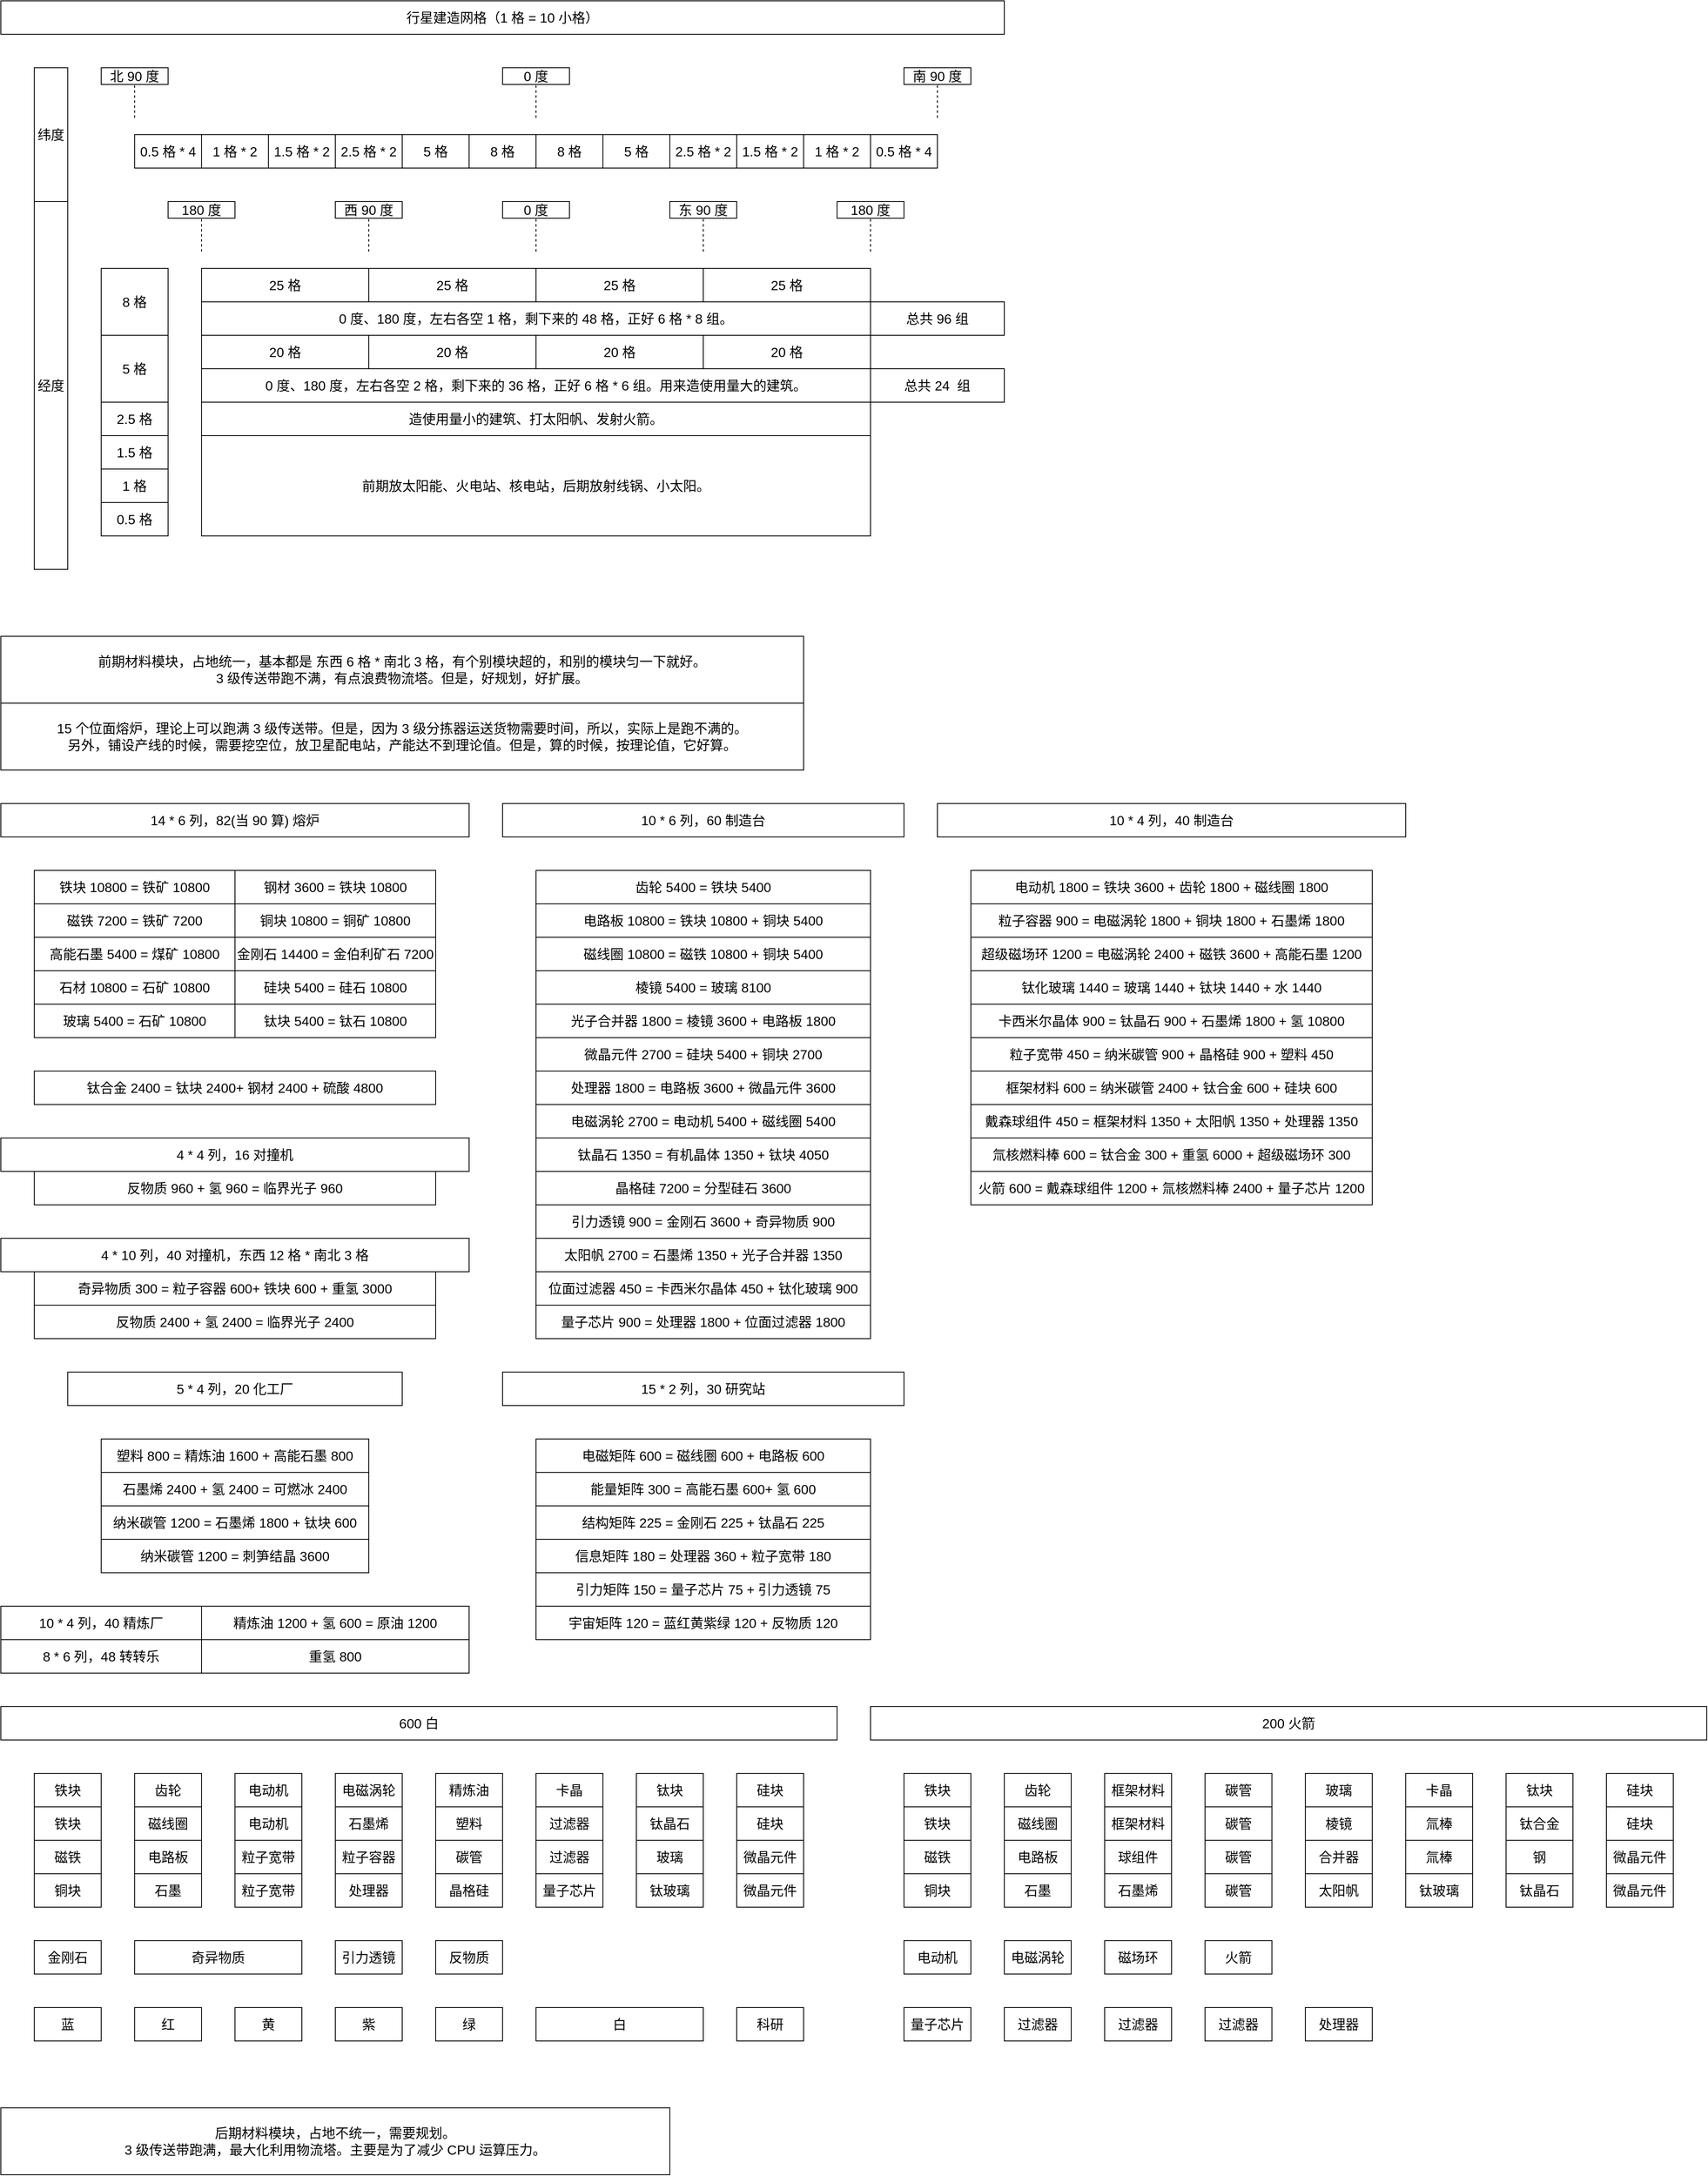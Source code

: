<mxfile version="17.4.2" type="device"><diagram id="-ujcT9nURpK37UOC2Lmc" name="第 1 页"><mxGraphModel dx="1088" dy="806" grid="1" gridSize="10" guides="0" tooltips="1" connect="1" arrows="0" fold="1" page="1" pageScale="1" pageWidth="827" pageHeight="1169" math="0" shadow="0"><root><mxCell id="0"/><mxCell id="1" parent="0"/><mxCell id="z__13kfk0VeGQiys_o4P-28" value="" style="endArrow=none;html=1;rounded=0;fontSize=16;dashed=1;" parent="1" edge="1"><mxGeometry width="50" height="50" relative="1" as="geometry"><mxPoint x="280" y="340" as="sourcePoint"/><mxPoint x="280" y="300" as="targetPoint"/></mxGeometry></mxCell><mxCell id="z__13kfk0VeGQiys_o4P-1" value="行星建造网格（1 格 = 10 小格）" style="rounded=0;whiteSpace=wrap;html=1;fillColor=none;fontSize=16;" parent="1" vertex="1"><mxGeometry x="40" y="40" width="1200" height="40" as="geometry"/></mxCell><mxCell id="z__13kfk0VeGQiys_o4P-2" value="25 格" style="rounded=0;whiteSpace=wrap;html=1;fillColor=none;fontSize=16;" parent="1" vertex="1"><mxGeometry x="280" y="360" width="200" height="40" as="geometry"/></mxCell><mxCell id="z__13kfk0VeGQiys_o4P-3" value="25 格" style="rounded=0;whiteSpace=wrap;html=1;fillColor=none;fontSize=16;" parent="1" vertex="1"><mxGeometry x="480" y="360" width="200" height="40" as="geometry"/></mxCell><mxCell id="z__13kfk0VeGQiys_o4P-4" value="25 格" style="rounded=0;whiteSpace=wrap;html=1;fillColor=none;fontSize=16;" parent="1" vertex="1"><mxGeometry x="680" y="360" width="200" height="40" as="geometry"/></mxCell><mxCell id="z__13kfk0VeGQiys_o4P-5" value="25 格" style="rounded=0;whiteSpace=wrap;html=1;fillColor=none;fontSize=16;" parent="1" vertex="1"><mxGeometry x="880" y="360" width="200" height="40" as="geometry"/></mxCell><mxCell id="z__13kfk0VeGQiys_o4P-7" value="8 格" style="rounded=0;whiteSpace=wrap;html=1;fillColor=none;fontSize=16;" parent="1" vertex="1"><mxGeometry x="600" y="200" width="80" height="40" as="geometry"/></mxCell><mxCell id="z__13kfk0VeGQiys_o4P-8" value="5 格" style="rounded=0;whiteSpace=wrap;html=1;fillColor=none;fontSize=16;" parent="1" vertex="1"><mxGeometry x="520" y="200" width="80" height="40" as="geometry"/></mxCell><mxCell id="z__13kfk0VeGQiys_o4P-13" value="0.5 格 * 4" style="rounded=0;whiteSpace=wrap;html=1;fillColor=none;fontSize=16;" parent="1" vertex="1"><mxGeometry x="200" y="200" width="80" height="40" as="geometry"/></mxCell><mxCell id="z__13kfk0VeGQiys_o4P-17" value="2.5 格 * 2" style="rounded=0;whiteSpace=wrap;html=1;fillColor=none;fontSize=16;" parent="1" vertex="1"><mxGeometry x="440" y="200" width="80" height="40" as="geometry"/></mxCell><mxCell id="z__13kfk0VeGQiys_o4P-31" value="1 格 * 2" style="rounded=0;whiteSpace=wrap;html=1;fillColor=none;fontSize=16;" parent="1" vertex="1"><mxGeometry x="280" y="200" width="80" height="40" as="geometry"/></mxCell><mxCell id="z__13kfk0VeGQiys_o4P-32" value="1.5 格 * 2" style="rounded=0;whiteSpace=wrap;html=1;fillColor=none;fontSize=16;" parent="1" vertex="1"><mxGeometry x="360" y="200" width="80" height="40" as="geometry"/></mxCell><mxCell id="z__13kfk0VeGQiys_o4P-34" value="" style="endArrow=none;html=1;rounded=0;fontSize=16;dashed=1;" parent="1" edge="1"><mxGeometry width="50" height="50" relative="1" as="geometry"><mxPoint x="200" y="180" as="sourcePoint"/><mxPoint x="200" y="140" as="targetPoint"/></mxGeometry></mxCell><mxCell id="z__13kfk0VeGQiys_o4P-38" value="8 格" style="rounded=0;whiteSpace=wrap;html=1;fillColor=none;fontSize=16;" parent="1" vertex="1"><mxGeometry x="680" y="200" width="80" height="40" as="geometry"/></mxCell><mxCell id="z__13kfk0VeGQiys_o4P-39" value="5 格" style="rounded=0;whiteSpace=wrap;html=1;fillColor=none;fontSize=16;" parent="1" vertex="1"><mxGeometry x="760" y="200" width="80" height="40" as="geometry"/></mxCell><mxCell id="z__13kfk0VeGQiys_o4P-40" value="2.5 格 * 2" style="rounded=0;whiteSpace=wrap;html=1;fillColor=none;fontSize=16;" parent="1" vertex="1"><mxGeometry x="840" y="200" width="80" height="40" as="geometry"/></mxCell><mxCell id="z__13kfk0VeGQiys_o4P-41" value="1.5 格 * 2" style="rounded=0;whiteSpace=wrap;html=1;fillColor=none;fontSize=16;" parent="1" vertex="1"><mxGeometry x="920" y="200" width="80" height="40" as="geometry"/></mxCell><mxCell id="z__13kfk0VeGQiys_o4P-42" value="1 格 * 2" style="rounded=0;whiteSpace=wrap;html=1;fillColor=none;fontSize=16;" parent="1" vertex="1"><mxGeometry x="1000" y="200" width="80" height="40" as="geometry"/></mxCell><mxCell id="z__13kfk0VeGQiys_o4P-43" value="0.5 格 * 4" style="rounded=0;whiteSpace=wrap;html=1;fillColor=none;fontSize=16;" parent="1" vertex="1"><mxGeometry x="1080" y="200" width="80" height="40" as="geometry"/></mxCell><mxCell id="z__13kfk0VeGQiys_o4P-47" value="14 * 6 列，82(当 90 算) 熔炉" style="rounded=0;whiteSpace=wrap;html=1;fillColor=none;fontSize=16;" parent="1" vertex="1"><mxGeometry x="40" y="1000" width="560" height="40" as="geometry"/></mxCell><mxCell id="z__13kfk0VeGQiys_o4P-48" value="前期材料模块，占地统一，基本都是 东西 6 格 * 南北 3 格，有个别模块超的，和别的模块匀一下就好。&lt;br style=&quot;font-size: 16px&quot;&gt;3 级传送带跑不满，有点浪费物流塔。但是，好规划，好扩展。" style="rounded=0;whiteSpace=wrap;html=1;fillColor=none;fontSize=16;" parent="1" vertex="1"><mxGeometry x="40" y="800" width="960" height="80" as="geometry"/></mxCell><mxCell id="z__13kfk0VeGQiys_o4P-49" value="10 * 6 列，60 制造台" style="rounded=0;whiteSpace=wrap;html=1;fillColor=none;fontSize=16;" parent="1" vertex="1"><mxGeometry x="640" y="1000" width="480" height="40" as="geometry"/></mxCell><mxCell id="z__13kfk0VeGQiys_o4P-50" value="5 * 4 列，20 化工厂" style="rounded=0;whiteSpace=wrap;html=1;fillColor=none;fontSize=16;" parent="1" vertex="1"><mxGeometry x="120" y="1680" width="400" height="40" as="geometry"/></mxCell><mxCell id="z__13kfk0VeGQiys_o4P-51" value="10 * 4 列，40 精炼厂" style="rounded=0;whiteSpace=wrap;html=1;fillColor=none;fontSize=16;" parent="1" vertex="1"><mxGeometry x="40" y="1960" width="240" height="40" as="geometry"/></mxCell><mxCell id="z__13kfk0VeGQiys_o4P-53" value="15 * 2 列，30 研究站" style="rounded=0;whiteSpace=wrap;html=1;fillColor=none;fontSize=16;" parent="1" vertex="1"><mxGeometry x="640" y="1680" width="480" height="40" as="geometry"/></mxCell><mxCell id="VPh_LYDGVZQQsK6Rnae2-1" value="后期材料模块，占地不统一，需要规划。&lt;br style=&quot;font-size: 16px&quot;&gt;3 级传送带跑满，最大化利用物流塔。主要是为了减少 CPU 运算压力。" style="rounded=0;whiteSpace=wrap;html=1;fillColor=none;fontSize=16;" parent="1" vertex="1"><mxGeometry x="40" y="2560" width="800" height="80" as="geometry"/></mxCell><mxCell id="1CmNL6-b8ZJyeO1jxgXI-1" value="8 * 6 列，48 转转乐" style="rounded=0;whiteSpace=wrap;html=1;fillColor=none;fontSize=16;" parent="1" vertex="1"><mxGeometry x="40" y="2000" width="240" height="40" as="geometry"/></mxCell><mxCell id="1CmNL6-b8ZJyeO1jxgXI-2" value="4 * 10 列，40 对撞机，东西 12 格 * 南北 3 格" style="rounded=0;whiteSpace=wrap;html=1;fillColor=none;fontSize=16;" parent="1" vertex="1"><mxGeometry x="40" y="1520" width="560" height="40" as="geometry"/></mxCell><mxCell id="nOQxwULF93wCOw0DCZZF-4" value="8 格" style="rounded=0;whiteSpace=wrap;html=1;fillColor=none;fontSize=16;" parent="1" vertex="1"><mxGeometry x="160" y="360" width="80" height="80" as="geometry"/></mxCell><mxCell id="nOQxwULF93wCOw0DCZZF-5" value="5 格" style="rounded=0;whiteSpace=wrap;html=1;fillColor=none;fontSize=16;" parent="1" vertex="1"><mxGeometry x="160" y="440" width="80" height="80" as="geometry"/></mxCell><mxCell id="nOQxwULF93wCOw0DCZZF-6" value="20 格" style="rounded=0;whiteSpace=wrap;html=1;fillColor=none;fontSize=16;" parent="1" vertex="1"><mxGeometry x="280" y="440" width="200" height="40" as="geometry"/></mxCell><mxCell id="nOQxwULF93wCOw0DCZZF-7" value="20 格" style="rounded=0;whiteSpace=wrap;html=1;fillColor=none;fontSize=16;" parent="1" vertex="1"><mxGeometry x="480" y="440" width="200" height="40" as="geometry"/></mxCell><mxCell id="nOQxwULF93wCOw0DCZZF-8" value="20 格" style="rounded=0;whiteSpace=wrap;html=1;fillColor=none;fontSize=16;" parent="1" vertex="1"><mxGeometry x="680" y="440" width="200" height="40" as="geometry"/></mxCell><mxCell id="nOQxwULF93wCOw0DCZZF-9" value="20 格" style="rounded=0;whiteSpace=wrap;html=1;fillColor=none;fontSize=16;" parent="1" vertex="1"><mxGeometry x="880" y="440" width="200" height="40" as="geometry"/></mxCell><mxCell id="kY25copAEtdKRNwL8DYk-1" value="0 度、180 度，左右各空 1 格，剩下来的 48 格，正好 6 格 * 8 组。" style="rounded=0;whiteSpace=wrap;html=1;fontSize=16;fillColor=none;" parent="1" vertex="1"><mxGeometry x="280" y="400" width="800" height="40" as="geometry"/></mxCell><mxCell id="kY25copAEtdKRNwL8DYk-3" value="" style="endArrow=none;html=1;rounded=0;fontSize=16;dashed=1;" parent="1" edge="1"><mxGeometry width="50" height="50" relative="1" as="geometry"><mxPoint x="680" y="180" as="sourcePoint"/><mxPoint x="680" y="140" as="targetPoint"/></mxGeometry></mxCell><mxCell id="kY25copAEtdKRNwL8DYk-4" value="" style="endArrow=none;html=1;rounded=0;fontSize=16;dashed=1;" parent="1" edge="1"><mxGeometry width="50" height="50" relative="1" as="geometry"><mxPoint x="1160" y="180" as="sourcePoint"/><mxPoint x="1160" y="140" as="targetPoint"/></mxGeometry></mxCell><mxCell id="kY25copAEtdKRNwL8DYk-5" value="" style="endArrow=none;html=1;rounded=0;fontSize=16;dashed=1;" parent="1" edge="1"><mxGeometry width="50" height="50" relative="1" as="geometry"><mxPoint x="480" y="340" as="sourcePoint"/><mxPoint x="480" y="300" as="targetPoint"/></mxGeometry></mxCell><mxCell id="kY25copAEtdKRNwL8DYk-6" value="" style="endArrow=none;html=1;rounded=0;fontSize=16;dashed=1;" parent="1" edge="1"><mxGeometry width="50" height="50" relative="1" as="geometry"><mxPoint x="680" y="340" as="sourcePoint"/><mxPoint x="680" y="300" as="targetPoint"/></mxGeometry></mxCell><mxCell id="kY25copAEtdKRNwL8DYk-7" value="" style="endArrow=none;html=1;rounded=0;fontSize=16;dashed=1;" parent="1" edge="1"><mxGeometry width="50" height="50" relative="1" as="geometry"><mxPoint x="880" y="340" as="sourcePoint"/><mxPoint x="880" y="300" as="targetPoint"/></mxGeometry></mxCell><mxCell id="kY25copAEtdKRNwL8DYk-8" value="" style="endArrow=none;html=1;rounded=0;fontSize=16;dashed=1;" parent="1" edge="1"><mxGeometry width="50" height="50" relative="1" as="geometry"><mxPoint x="1080" y="340" as="sourcePoint"/><mxPoint x="1080" y="300" as="targetPoint"/></mxGeometry></mxCell><mxCell id="kY25copAEtdKRNwL8DYk-9" value="前期放太阳能、火电站、核电站，后期放射线锅、小太阳。" style="rounded=0;whiteSpace=wrap;html=1;fontSize=16;fillColor=none;" parent="1" vertex="1"><mxGeometry x="280" y="560" width="800" height="120" as="geometry"/></mxCell><mxCell id="kY25copAEtdKRNwL8DYk-10" value="造使用量小的建筑、打太阳帆、发射火箭。" style="rounded=0;whiteSpace=wrap;html=1;fontSize=16;fillColor=none;" parent="1" vertex="1"><mxGeometry x="280" y="520" width="800" height="40" as="geometry"/></mxCell><mxCell id="kY25copAEtdKRNwL8DYk-11" value="2.5 格" style="rounded=0;whiteSpace=wrap;html=1;fontSize=16;fillColor=none;" parent="1" vertex="1"><mxGeometry x="160" y="520" width="80" height="40" as="geometry"/></mxCell><mxCell id="kY25copAEtdKRNwL8DYk-12" value="1.5 格" style="rounded=0;whiteSpace=wrap;html=1;fontSize=16;fillColor=none;" parent="1" vertex="1"><mxGeometry x="160" y="560" width="80" height="40" as="geometry"/></mxCell><mxCell id="kY25copAEtdKRNwL8DYk-13" value="1 格" style="rounded=0;whiteSpace=wrap;html=1;fontSize=16;fillColor=none;" parent="1" vertex="1"><mxGeometry x="160" y="600" width="80" height="40" as="geometry"/></mxCell><mxCell id="kY25copAEtdKRNwL8DYk-14" value="0.5 格" style="rounded=0;whiteSpace=wrap;html=1;fontSize=16;fillColor=none;" parent="1" vertex="1"><mxGeometry x="160" y="640" width="80" height="40" as="geometry"/></mxCell><mxCell id="kY25copAEtdKRNwL8DYk-15" value="0 度、180 度，左右各空 2 格，剩下来的 36 格，正好 6 格 * 6 组。用来造使用量大的建筑。" style="rounded=0;whiteSpace=wrap;html=1;fontSize=16;fillColor=none;" parent="1" vertex="1"><mxGeometry x="280" y="480" width="800" height="40" as="geometry"/></mxCell><mxCell id="7M61bWy_boyTXJA9MTkM-1" value="10 * 4 列，40 制造台" style="rounded=0;whiteSpace=wrap;html=1;fillColor=none;fontSize=16;" parent="1" vertex="1"><mxGeometry x="1160" y="1000" width="560" height="40" as="geometry"/></mxCell><mxCell id="Bj8BNIOcEIROZNONRlbR-3" value="铁块 10800 = 铁矿 10800" style="rounded=0;whiteSpace=wrap;html=1;fontSize=16;fillColor=none;" parent="1" vertex="1"><mxGeometry x="80" y="1080" width="240" height="40" as="geometry"/></mxCell><mxCell id="Bj8BNIOcEIROZNONRlbR-5" value="铜块 10800 =&amp;nbsp;铜矿 10800" style="rounded=0;whiteSpace=wrap;html=1;fontSize=16;fillColor=none;" parent="1" vertex="1"><mxGeometry x="320" y="1120" width="240" height="40" as="geometry"/></mxCell><mxCell id="Bj8BNIOcEIROZNONRlbR-6" value="卡西米尔晶体 900 = 钛晶石 900 + 石墨烯 1800 + 氢 10800" style="rounded=0;whiteSpace=wrap;html=1;fontSize=16;fillColor=none;" parent="1" vertex="1"><mxGeometry x="1200" y="1240" width="480" height="40" as="geometry"/></mxCell><mxCell id="Bj8BNIOcEIROZNONRlbR-7" value="磁铁 7200 =&amp;nbsp;铁矿 7200" style="rounded=0;whiteSpace=wrap;html=1;fontSize=16;fillColor=none;" parent="1" vertex="1"><mxGeometry x="80" y="1120" width="240" height="40" as="geometry"/></mxCell><mxCell id="Bj8BNIOcEIROZNONRlbR-8" value="石材 10800 =&amp;nbsp;石矿 10800" style="rounded=0;whiteSpace=wrap;html=1;fontSize=16;fillColor=none;" parent="1" vertex="1"><mxGeometry x="80" y="1200" width="240" height="40" as="geometry"/></mxCell><mxCell id="Bj8BNIOcEIROZNONRlbR-9" value="高能石墨 5400 =&amp;nbsp;煤矿 10800" style="rounded=0;whiteSpace=wrap;html=1;fontSize=16;fillColor=none;" parent="1" vertex="1"><mxGeometry x="80" y="1160" width="240" height="40" as="geometry"/></mxCell><mxCell id="Bj8BNIOcEIROZNONRlbR-10" value="硅块 5400&amp;nbsp;=&amp;nbsp;硅石 10800" style="rounded=0;whiteSpace=wrap;html=1;fontSize=16;fillColor=none;" parent="1" vertex="1"><mxGeometry x="320" y="1200" width="240" height="40" as="geometry"/></mxCell><mxCell id="Bj8BNIOcEIROZNONRlbR-11" value="钛块 5400 = 钛石 10800" style="rounded=0;whiteSpace=wrap;html=1;fontSize=16;fillColor=none;" parent="1" vertex="1"><mxGeometry x="320" y="1240" width="240" height="40" as="geometry"/></mxCell><mxCell id="Bj8BNIOcEIROZNONRlbR-13" value="棱镜 5400 = 玻璃 8100" style="rounded=0;whiteSpace=wrap;html=1;fontSize=16;fillColor=none;" parent="1" vertex="1"><mxGeometry x="680" y="1200" width="400" height="40" as="geometry"/></mxCell><mxCell id="Bj8BNIOcEIROZNONRlbR-17" value="15 个位面熔炉，理论上可以跑满 3 级传送带。但是，因为 3 级分拣器运送货物需要时间，所以，实际上是跑不满的。&lt;br style=&quot;font-size: 16px;&quot;&gt;另外，铺设产线的时候，需要挖空位，放卫星配电站，产能达不到理论值。但是，算的时候，按理论值，它好算。" style="rounded=0;whiteSpace=wrap;html=1;fillColor=none;fontSize=16;" parent="1" vertex="1"><mxGeometry x="40" y="880" width="960" height="80" as="geometry"/></mxCell><mxCell id="Bj8BNIOcEIROZNONRlbR-20" value="玻璃 5400 =&amp;nbsp;石矿 10800" style="rounded=0;whiteSpace=wrap;html=1;fontSize=16;fillColor=none;" parent="1" vertex="1"><mxGeometry x="80" y="1240" width="240" height="40" as="geometry"/></mxCell><mxCell id="Bj8BNIOcEIROZNONRlbR-22" value="金刚石 14400 =&amp;nbsp;金伯利矿石 7200" style="rounded=0;whiteSpace=wrap;html=1;fontSize=16;fillColor=none;" parent="1" vertex="1"><mxGeometry x="320" y="1160" width="240" height="40" as="geometry"/></mxCell><mxCell id="Bj8BNIOcEIROZNONRlbR-23" value="微晶元件 2700 = 硅块 5400 + 铜块 2700" style="rounded=0;whiteSpace=wrap;html=1;fontSize=16;fillColor=none;" parent="1" vertex="1"><mxGeometry x="680" y="1280" width="400" height="40" as="geometry"/></mxCell><mxCell id="Bj8BNIOcEIROZNONRlbR-24" value="电路板 10800 = 铁块 10800 + 铜块 5400" style="rounded=0;whiteSpace=wrap;html=1;fontSize=16;fillColor=none;" parent="1" vertex="1"><mxGeometry x="680" y="1120" width="400" height="40" as="geometry"/></mxCell><mxCell id="Bj8BNIOcEIROZNONRlbR-25" value="磁线圈 10800 = 磁铁 10800 + 铜块 5400" style="rounded=0;whiteSpace=wrap;html=1;fontSize=16;fillColor=none;" parent="1" vertex="1"><mxGeometry x="680" y="1160" width="400" height="40" as="geometry"/></mxCell><mxCell id="Bj8BNIOcEIROZNONRlbR-26" value="处理器 1800 = 电路板 3600 + 微晶元件 3600" style="rounded=0;whiteSpace=wrap;html=1;fontSize=16;fillColor=none;" parent="1" vertex="1"><mxGeometry x="680" y="1320" width="400" height="40" as="geometry"/></mxCell><mxCell id="Bj8BNIOcEIROZNONRlbR-28" value="齿轮 5400 = 铁块 5400" style="rounded=0;whiteSpace=wrap;html=1;fontSize=16;fillColor=none;" parent="1" vertex="1"><mxGeometry x="680" y="1080" width="400" height="40" as="geometry"/></mxCell><mxCell id="Bj8BNIOcEIROZNONRlbR-29" value="电动机 1800 = 铁块 3600 + 齿轮 1800 + 磁线圈 1800" style="rounded=0;whiteSpace=wrap;html=1;fontSize=16;fillColor=none;" parent="1" vertex="1"><mxGeometry x="1200" y="1080" width="480" height="40" as="geometry"/></mxCell><mxCell id="Bj8BNIOcEIROZNONRlbR-30" value="电磁涡轮 2700 = 电动机 5400 + 磁线圈 5400" style="rounded=0;whiteSpace=wrap;html=1;fontSize=16;fillColor=none;" parent="1" vertex="1"><mxGeometry x="680" y="1360" width="400" height="40" as="geometry"/></mxCell><mxCell id="Bj8BNIOcEIROZNONRlbR-31" value="超级磁场环 1200 = 电磁涡轮 2400 + 磁铁 3600 + 高能石墨 1200" style="rounded=0;whiteSpace=wrap;html=1;fontSize=16;fillColor=none;" parent="1" vertex="1"><mxGeometry x="1200" y="1160" width="480" height="40" as="geometry"/></mxCell><mxCell id="Bj8BNIOcEIROZNONRlbR-34" value="钛晶石 1350 = 有机晶体 1350 + 钛块 4050" style="rounded=0;whiteSpace=wrap;html=1;fontSize=16;fillColor=none;" parent="1" vertex="1"><mxGeometry x="680" y="1400" width="400" height="40" as="geometry"/></mxCell><mxCell id="Bj8BNIOcEIROZNONRlbR-36" value="晶格硅 7200 = 分型硅石 3600" style="rounded=0;whiteSpace=wrap;html=1;fontSize=16;fillColor=none;" parent="1" vertex="1"><mxGeometry x="680" y="1440" width="400" height="40" as="geometry"/></mxCell><mxCell id="Bj8BNIOcEIROZNONRlbR-38" value="光子合并器 1800 = 棱镜 3600 + 电路板 1800" style="rounded=0;whiteSpace=wrap;html=1;fontSize=16;fillColor=none;" parent="1" vertex="1"><mxGeometry x="680" y="1240" width="400" height="40" as="geometry"/></mxCell><mxCell id="Bj8BNIOcEIROZNONRlbR-39" value="钛化玻璃 1440 = 玻璃 1440 + 钛块 1440 + 水 1440" style="rounded=0;whiteSpace=wrap;html=1;fontSize=16;fillColor=none;" parent="1" vertex="1"><mxGeometry x="1200" y="1200" width="480" height="40" as="geometry"/></mxCell><mxCell id="Bj8BNIOcEIROZNONRlbR-40" value="位面过滤器 450 = 卡西米尔晶体 450 + 钛化玻璃 900" style="rounded=0;whiteSpace=wrap;html=1;fontSize=16;fillColor=none;" parent="1" vertex="1"><mxGeometry x="680" y="1560" width="400" height="40" as="geometry"/></mxCell><mxCell id="Bj8BNIOcEIROZNONRlbR-41" value="量子芯片 900 = 处理器 1800 + 位面过滤器 1800" style="rounded=0;whiteSpace=wrap;html=1;fontSize=16;fillColor=none;" parent="1" vertex="1"><mxGeometry x="680" y="1600" width="400" height="40" as="geometry"/></mxCell><mxCell id="Bj8BNIOcEIROZNONRlbR-42" value="框架材料 600 = 纳米碳管 2400 + 钛合金 600 + 硅块 600" style="rounded=0;whiteSpace=wrap;html=1;fontSize=16;fillColor=none;" parent="1" vertex="1"><mxGeometry x="1200" y="1320" width="480" height="40" as="geometry"/></mxCell><mxCell id="Bj8BNIOcEIROZNONRlbR-43" value="戴森球组件 450 = 框架材料 1350 + 太阳帆 1350 + 处理器 1350" style="rounded=0;whiteSpace=wrap;html=1;fontSize=16;fillColor=none;" parent="1" vertex="1"><mxGeometry x="1200" y="1360" width="480" height="40" as="geometry"/></mxCell><mxCell id="Bj8BNIOcEIROZNONRlbR-44" value="太阳帆 2700 = 石墨烯 1350 + 光子合并器 1350" style="rounded=0;whiteSpace=wrap;html=1;fontSize=16;fillColor=none;" parent="1" vertex="1"><mxGeometry x="680" y="1520" width="400" height="40" as="geometry"/></mxCell><mxCell id="Bj8BNIOcEIROZNONRlbR-45" value="粒子宽带 450 = 纳米碳管 900 + 晶格硅 900 + 塑料 450" style="rounded=0;whiteSpace=wrap;html=1;fontSize=16;fillColor=none;" parent="1" vertex="1"><mxGeometry x="1200" y="1280" width="480" height="40" as="geometry"/></mxCell><mxCell id="Bj8BNIOcEIROZNONRlbR-46" value="重氢 800" style="rounded=0;whiteSpace=wrap;html=1;fillColor=none;fontSize=16;" parent="1" vertex="1"><mxGeometry x="280" y="2000" width="320" height="40" as="geometry"/></mxCell><mxCell id="Bj8BNIOcEIROZNONRlbR-47" value="塑料 800 = 精炼油 1600 + 高能石墨 800" style="rounded=0;whiteSpace=wrap;html=1;fillColor=none;fontSize=16;" parent="1" vertex="1"><mxGeometry x="160" y="1760" width="320" height="40" as="geometry"/></mxCell><mxCell id="Bj8BNIOcEIROZNONRlbR-48" value="石墨烯 2400 + 氢 2400 = 可燃冰 2400" style="rounded=0;whiteSpace=wrap;html=1;fillColor=none;fontSize=16;" parent="1" vertex="1"><mxGeometry x="160" y="1800" width="320" height="40" as="geometry"/></mxCell><mxCell id="Bj8BNIOcEIROZNONRlbR-49" value="纳米碳管 1200 = 刺笋结晶 3600" style="rounded=0;whiteSpace=wrap;html=1;fillColor=none;fontSize=16;" parent="1" vertex="1"><mxGeometry x="160" y="1880" width="320" height="40" as="geometry"/></mxCell><mxCell id="Bj8BNIOcEIROZNONRlbR-50" value="纳米碳管 1200 = 石墨烯 1800 + 钛块 600" style="rounded=0;whiteSpace=wrap;html=1;fillColor=none;fontSize=16;" parent="1" vertex="1"><mxGeometry x="160" y="1840" width="320" height="40" as="geometry"/></mxCell><mxCell id="Bj8BNIOcEIROZNONRlbR-51" value="氚核燃料棒 600 = 钛合金 300 + 重氢 6000 + 超级磁场环 300" style="rounded=0;whiteSpace=wrap;html=1;fontSize=16;fillColor=none;" parent="1" vertex="1"><mxGeometry x="1200" y="1400" width="480" height="40" as="geometry"/></mxCell><mxCell id="Bj8BNIOcEIROZNONRlbR-52" value="火箭 600 = 戴森球组件 1200 + 氚核燃料棒 2400 + 量子芯片 1200" style="rounded=0;whiteSpace=wrap;html=1;fontSize=16;fillColor=none;" parent="1" vertex="1"><mxGeometry x="1200" y="1440" width="480" height="40" as="geometry"/></mxCell><mxCell id="Bj8BNIOcEIROZNONRlbR-53" value="精炼油 1200 + 氢 600 = 原油 1200" style="rounded=0;whiteSpace=wrap;html=1;fillColor=none;fontSize=16;" parent="1" vertex="1"><mxGeometry x="280" y="1960" width="320" height="40" as="geometry"/></mxCell><mxCell id="Bj8BNIOcEIROZNONRlbR-54" value="粒子容器 900 = 电磁涡轮 1800 + 铜块 1800 + 石墨烯 1800" style="rounded=0;whiteSpace=wrap;html=1;fontSize=16;fillColor=none;" parent="1" vertex="1"><mxGeometry x="1200" y="1120" width="480" height="40" as="geometry"/></mxCell><mxCell id="Bj8BNIOcEIROZNONRlbR-55" value="奇异物质 300 = 粒子容器 600+ 铁块 600 + 重氢 3000" style="rounded=0;whiteSpace=wrap;html=1;fillColor=none;fontSize=16;" parent="1" vertex="1"><mxGeometry x="80" y="1560" width="480" height="40" as="geometry"/></mxCell><mxCell id="Bj8BNIOcEIROZNONRlbR-56" value="引力透镜 900 = 金刚石 3600 + 奇异物质 900" style="rounded=0;whiteSpace=wrap;html=1;fillColor=none;fontSize=16;" parent="1" vertex="1"><mxGeometry x="680" y="1480" width="400" height="40" as="geometry"/></mxCell><mxCell id="Bj8BNIOcEIROZNONRlbR-57" value="反物质 2400 + 氢 2400 = 临界光子 2400" style="rounded=0;whiteSpace=wrap;html=1;fillColor=none;fontSize=16;" parent="1" vertex="1"><mxGeometry x="80" y="1600" width="480" height="40" as="geometry"/></mxCell><mxCell id="Bj8BNIOcEIROZNONRlbR-58" value="电磁矩阵 600 = 磁线圈 600 + 电路板 600" style="rounded=0;whiteSpace=wrap;html=1;fillColor=none;fontSize=16;" parent="1" vertex="1"><mxGeometry x="680" y="1760" width="400" height="40" as="geometry"/></mxCell><mxCell id="Bj8BNIOcEIROZNONRlbR-59" value="能量矩阵 300 = 高能石墨 600+ 氢 600" style="rounded=0;whiteSpace=wrap;html=1;fillColor=none;fontSize=16;" parent="1" vertex="1"><mxGeometry x="680" y="1800" width="400" height="40" as="geometry"/></mxCell><mxCell id="Bj8BNIOcEIROZNONRlbR-60" value="结构矩阵 225 = 金刚石 225 + 钛晶石 225" style="rounded=0;whiteSpace=wrap;html=1;fillColor=none;fontSize=16;" parent="1" vertex="1"><mxGeometry x="680" y="1840" width="400" height="40" as="geometry"/></mxCell><mxCell id="Bj8BNIOcEIROZNONRlbR-61" value="信息矩阵 180 = 处理器 360 + 粒子宽带 180" style="rounded=0;whiteSpace=wrap;html=1;fillColor=none;fontSize=16;" parent="1" vertex="1"><mxGeometry x="680" y="1880" width="400" height="40" as="geometry"/></mxCell><mxCell id="Bj8BNIOcEIROZNONRlbR-62" value="引力矩阵 150 = 量子芯片 75 + 引力透镜 75" style="rounded=0;whiteSpace=wrap;html=1;fillColor=none;fontSize=16;" parent="1" vertex="1"><mxGeometry x="680" y="1920" width="400" height="40" as="geometry"/></mxCell><mxCell id="Bj8BNIOcEIROZNONRlbR-63" value="宇宙矩阵 120 = 蓝红黄紫绿 120 + 反物质 120" style="rounded=0;whiteSpace=wrap;html=1;fillColor=none;fontSize=16;" parent="1" vertex="1"><mxGeometry x="680" y="1960" width="400" height="40" as="geometry"/></mxCell><mxCell id="NRI-MMewgyH_FihhulOI-1" value="&lt;span style=&quot;font-size: 16px;&quot;&gt;钢材 3600&lt;/span&gt;&amp;nbsp;= 铁块&amp;nbsp;&lt;span style=&quot;font-size: 16px;&quot;&gt;10800&lt;/span&gt;" style="rounded=0;whiteSpace=wrap;html=1;fontSize=16;fillColor=none;" parent="1" vertex="1"><mxGeometry x="320" y="1080" width="240" height="40" as="geometry"/></mxCell><mxCell id="NRI-MMewgyH_FihhulOI-2" value="钛合金 2400 = 钛块 2400+ 钢材 2400 + 硫酸 4800" style="rounded=0;whiteSpace=wrap;html=1;fontSize=16;fillColor=none;" parent="1" vertex="1"><mxGeometry x="80" y="1320" width="480" height="40" as="geometry"/></mxCell><mxCell id="7EChrsyXy_IYI_QbWUjf-1" value="纬度" style="rounded=0;whiteSpace=wrap;html=1;fillColor=none;fontSize=16;" parent="1" vertex="1"><mxGeometry x="80" y="120" width="40" height="160" as="geometry"/></mxCell><mxCell id="7EChrsyXy_IYI_QbWUjf-2" value="经度" style="rounded=0;whiteSpace=wrap;html=1;fillColor=none;fontSize=16;" parent="1" vertex="1"><mxGeometry x="80" y="280" width="40" height="440" as="geometry"/></mxCell><mxCell id="7EChrsyXy_IYI_QbWUjf-5" value="&lt;span style=&quot;font-size: 16px&quot;&gt;北 90 度&lt;/span&gt;" style="rounded=0;whiteSpace=wrap;html=1;fillColor=none;fontSize=16;" parent="1" vertex="1"><mxGeometry x="160" y="120" width="80" height="20" as="geometry"/></mxCell><mxCell id="7EChrsyXy_IYI_QbWUjf-6" value="&lt;span style=&quot;font-size: 16px&quot;&gt;0 度&lt;/span&gt;" style="rounded=0;whiteSpace=wrap;html=1;fillColor=none;fontSize=16;" parent="1" vertex="1"><mxGeometry x="640" y="120" width="80" height="20" as="geometry"/></mxCell><mxCell id="7EChrsyXy_IYI_QbWUjf-7" value="&lt;span style=&quot;font-size: 16px&quot;&gt;南 90 度&lt;/span&gt;" style="rounded=0;whiteSpace=wrap;html=1;fillColor=none;fontSize=16;" parent="1" vertex="1"><mxGeometry x="1120" y="120" width="80" height="20" as="geometry"/></mxCell><mxCell id="7EChrsyXy_IYI_QbWUjf-8" value="&lt;span style=&quot;font-size: 16px&quot;&gt;180 度&lt;/span&gt;" style="rounded=0;whiteSpace=wrap;html=1;fillColor=none;fontSize=16;" parent="1" vertex="1"><mxGeometry x="240" y="280" width="80" height="20" as="geometry"/></mxCell><mxCell id="7EChrsyXy_IYI_QbWUjf-9" value="&lt;span style=&quot;font-size: 16px&quot;&gt;180 度&lt;/span&gt;" style="rounded=0;whiteSpace=wrap;html=1;fillColor=none;fontSize=16;" parent="1" vertex="1"><mxGeometry x="1040" y="280" width="80" height="20" as="geometry"/></mxCell><mxCell id="7EChrsyXy_IYI_QbWUjf-10" value="&lt;span style=&quot;font-size: 16px&quot;&gt;0 度&lt;/span&gt;" style="rounded=0;whiteSpace=wrap;html=1;fillColor=none;fontSize=16;" parent="1" vertex="1"><mxGeometry x="640" y="280" width="80" height="20" as="geometry"/></mxCell><mxCell id="7EChrsyXy_IYI_QbWUjf-11" value="&lt;span style=&quot;font-size: 16px&quot;&gt;西 90 度&lt;/span&gt;" style="rounded=0;whiteSpace=wrap;html=1;fillColor=none;fontSize=16;" parent="1" vertex="1"><mxGeometry x="440" y="280" width="80" height="20" as="geometry"/></mxCell><mxCell id="7EChrsyXy_IYI_QbWUjf-12" value="&lt;span style=&quot;font-size: 16px&quot;&gt;东 90 度&lt;/span&gt;" style="rounded=0;whiteSpace=wrap;html=1;fillColor=none;fontSize=16;" parent="1" vertex="1"><mxGeometry x="840" y="280" width="80" height="20" as="geometry"/></mxCell><mxCell id="6YIsXfpPXPyYzW0aaS6y-1" value="铁块" style="rounded=0;whiteSpace=wrap;html=1;fillColor=none;fontSize=16;" vertex="1" parent="1"><mxGeometry x="80" y="2160" width="80" height="40" as="geometry"/></mxCell><mxCell id="6YIsXfpPXPyYzW0aaS6y-2" value="铁块" style="rounded=0;whiteSpace=wrap;html=1;fillColor=none;fontSize=16;" vertex="1" parent="1"><mxGeometry x="80" y="2200" width="80" height="40" as="geometry"/></mxCell><mxCell id="6YIsXfpPXPyYzW0aaS6y-4" value="铜块" style="rounded=0;whiteSpace=wrap;html=1;fillColor=none;fontSize=16;" vertex="1" parent="1"><mxGeometry x="80" y="2280" width="80" height="40" as="geometry"/></mxCell><mxCell id="6YIsXfpPXPyYzW0aaS6y-5" value="磁铁" style="rounded=0;whiteSpace=wrap;html=1;fillColor=none;fontSize=16;" vertex="1" parent="1"><mxGeometry x="80" y="2240" width="80" height="40" as="geometry"/></mxCell><mxCell id="6YIsXfpPXPyYzW0aaS6y-8" value="石墨" style="rounded=0;whiteSpace=wrap;html=1;fillColor=none;fontSize=16;" vertex="1" parent="1"><mxGeometry x="200" y="2280" width="80" height="40" as="geometry"/></mxCell><mxCell id="6YIsXfpPXPyYzW0aaS6y-9" value="电路板" style="rounded=0;whiteSpace=wrap;html=1;fillColor=none;fontSize=16;" vertex="1" parent="1"><mxGeometry x="200" y="2240" width="80" height="40" as="geometry"/></mxCell><mxCell id="6YIsXfpPXPyYzW0aaS6y-10" value="蓝" style="rounded=0;whiteSpace=wrap;html=1;fillColor=none;fontSize=16;" vertex="1" parent="1"><mxGeometry x="80" y="2440" width="80" height="40" as="geometry"/></mxCell><mxCell id="6YIsXfpPXPyYzW0aaS6y-11" value="红" style="rounded=0;whiteSpace=wrap;html=1;fillColor=none;fontSize=16;" vertex="1" parent="1"><mxGeometry x="200" y="2440" width="80" height="40" as="geometry"/></mxCell><mxCell id="6YIsXfpPXPyYzW0aaS6y-12" value="黄" style="rounded=0;whiteSpace=wrap;html=1;fillColor=none;fontSize=16;" vertex="1" parent="1"><mxGeometry x="320" y="2440" width="80" height="40" as="geometry"/></mxCell><mxCell id="6YIsXfpPXPyYzW0aaS6y-13" value="紫" style="rounded=0;whiteSpace=wrap;html=1;fillColor=none;fontSize=16;" vertex="1" parent="1"><mxGeometry x="440" y="2440" width="80" height="40" as="geometry"/></mxCell><mxCell id="6YIsXfpPXPyYzW0aaS6y-14" value="绿" style="rounded=0;whiteSpace=wrap;html=1;fillColor=none;fontSize=16;" vertex="1" parent="1"><mxGeometry x="560" y="2440" width="80" height="40" as="geometry"/></mxCell><mxCell id="6YIsXfpPXPyYzW0aaS6y-16" value="金刚石" style="rounded=0;whiteSpace=wrap;html=1;fillColor=none;fontSize=16;" vertex="1" parent="1"><mxGeometry x="80" y="2360" width="80" height="40" as="geometry"/></mxCell><mxCell id="6YIsXfpPXPyYzW0aaS6y-17" value="钛晶石" style="rounded=0;whiteSpace=wrap;html=1;fillColor=none;fontSize=16;" vertex="1" parent="1"><mxGeometry x="800" y="2200" width="80" height="40" as="geometry"/></mxCell><mxCell id="6YIsXfpPXPyYzW0aaS6y-19" value="钛块" style="rounded=0;whiteSpace=wrap;html=1;fillColor=none;fontSize=16;" vertex="1" parent="1"><mxGeometry x="800" y="2160" width="80" height="40" as="geometry"/></mxCell><mxCell id="6YIsXfpPXPyYzW0aaS6y-21" value="处理器" style="rounded=0;whiteSpace=wrap;html=1;fillColor=none;fontSize=16;" vertex="1" parent="1"><mxGeometry x="440" y="2280" width="80" height="40" as="geometry"/></mxCell><mxCell id="6YIsXfpPXPyYzW0aaS6y-24" value="微晶元件" style="rounded=0;whiteSpace=wrap;html=1;fillColor=none;fontSize=16;" vertex="1" parent="1"><mxGeometry x="920" y="2240" width="80" height="40" as="geometry"/></mxCell><mxCell id="6YIsXfpPXPyYzW0aaS6y-27" value="硅块" style="rounded=0;whiteSpace=wrap;html=1;fillColor=none;fontSize=16;" vertex="1" parent="1"><mxGeometry x="920" y="2160" width="80" height="40" as="geometry"/></mxCell><mxCell id="6YIsXfpPXPyYzW0aaS6y-29" value="粒子宽带" style="rounded=0;whiteSpace=wrap;html=1;fillColor=none;fontSize=16;" vertex="1" parent="1"><mxGeometry x="320" y="2240" width="80" height="40" as="geometry"/></mxCell><mxCell id="6YIsXfpPXPyYzW0aaS6y-31" value="粒子宽带" style="rounded=0;whiteSpace=wrap;html=1;fillColor=none;fontSize=16;" vertex="1" parent="1"><mxGeometry x="320" y="2280" width="80" height="40" as="geometry"/></mxCell><mxCell id="6YIsXfpPXPyYzW0aaS6y-32" value="碳管" style="rounded=0;whiteSpace=wrap;html=1;fillColor=none;fontSize=16;" vertex="1" parent="1"><mxGeometry x="560" y="2240" width="80" height="40" as="geometry"/></mxCell><mxCell id="6YIsXfpPXPyYzW0aaS6y-37" value="石墨烯" style="rounded=0;whiteSpace=wrap;html=1;fillColor=none;fontSize=16;" vertex="1" parent="1"><mxGeometry x="440" y="2200" width="80" height="40" as="geometry"/></mxCell><mxCell id="6YIsXfpPXPyYzW0aaS6y-40" value="晶格硅" style="rounded=0;whiteSpace=wrap;html=1;fillColor=none;fontSize=16;" vertex="1" parent="1"><mxGeometry x="560" y="2280" width="80" height="40" as="geometry"/></mxCell><mxCell id="6YIsXfpPXPyYzW0aaS6y-43" value="塑料" style="rounded=0;whiteSpace=wrap;html=1;fillColor=none;fontSize=16;" vertex="1" parent="1"><mxGeometry x="560" y="2200" width="80" height="40" as="geometry"/></mxCell><mxCell id="6YIsXfpPXPyYzW0aaS6y-45" value="精炼油" style="rounded=0;whiteSpace=wrap;html=1;fillColor=none;fontSize=16;" vertex="1" parent="1"><mxGeometry x="560" y="2160" width="80" height="40" as="geometry"/></mxCell><mxCell id="6YIsXfpPXPyYzW0aaS6y-48" value="量子芯片" style="rounded=0;whiteSpace=wrap;html=1;fillColor=none;fontSize=16;" vertex="1" parent="1"><mxGeometry x="680" y="2280" width="80" height="40" as="geometry"/></mxCell><mxCell id="6YIsXfpPXPyYzW0aaS6y-49" value="卡晶" style="rounded=0;whiteSpace=wrap;html=1;fillColor=none;fontSize=16;" vertex="1" parent="1"><mxGeometry x="680" y="2160" width="80" height="40" as="geometry"/></mxCell><mxCell id="6YIsXfpPXPyYzW0aaS6y-50" value="钛玻璃" style="rounded=0;whiteSpace=wrap;html=1;fillColor=none;fontSize=16;" vertex="1" parent="1"><mxGeometry x="800" y="2280" width="80" height="40" as="geometry"/></mxCell><mxCell id="6YIsXfpPXPyYzW0aaS6y-52" value="玻璃" style="rounded=0;whiteSpace=wrap;html=1;fillColor=none;fontSize=16;" vertex="1" parent="1"><mxGeometry x="800" y="2240" width="80" height="40" as="geometry"/></mxCell><mxCell id="6YIsXfpPXPyYzW0aaS6y-54" value="过滤器" style="rounded=0;whiteSpace=wrap;html=1;fillColor=none;fontSize=16;" vertex="1" parent="1"><mxGeometry x="680" y="2240" width="80" height="40" as="geometry"/></mxCell><mxCell id="6YIsXfpPXPyYzW0aaS6y-55" value="过滤器" style="rounded=0;whiteSpace=wrap;html=1;fillColor=none;fontSize=16;" vertex="1" parent="1"><mxGeometry x="680" y="2200" width="80" height="40" as="geometry"/></mxCell><mxCell id="6YIsXfpPXPyYzW0aaS6y-56" value="引力透镜" style="rounded=0;whiteSpace=wrap;html=1;fillColor=none;fontSize=16;" vertex="1" parent="1"><mxGeometry x="440" y="2360" width="80" height="40" as="geometry"/></mxCell><mxCell id="6YIsXfpPXPyYzW0aaS6y-59" value="奇异物质" style="rounded=0;whiteSpace=wrap;html=1;fillColor=none;fontSize=16;" vertex="1" parent="1"><mxGeometry x="200" y="2360" width="200" height="40" as="geometry"/></mxCell><mxCell id="6YIsXfpPXPyYzW0aaS6y-61" value="粒子容器" style="rounded=0;whiteSpace=wrap;html=1;fillColor=none;fontSize=16;" vertex="1" parent="1"><mxGeometry x="440" y="2240" width="80" height="40" as="geometry"/></mxCell><mxCell id="6YIsXfpPXPyYzW0aaS6y-62" value="电动机" style="rounded=0;whiteSpace=wrap;html=1;fillColor=none;fontSize=16;" vertex="1" parent="1"><mxGeometry x="320" y="2160" width="80" height="40" as="geometry"/></mxCell><mxCell id="6YIsXfpPXPyYzW0aaS6y-63" value="电动机" style="rounded=0;whiteSpace=wrap;html=1;fillColor=none;fontSize=16;" vertex="1" parent="1"><mxGeometry x="320" y="2200" width="80" height="40" as="geometry"/></mxCell><mxCell id="6YIsXfpPXPyYzW0aaS6y-65" value="电磁涡轮" style="rounded=0;whiteSpace=wrap;html=1;fillColor=none;fontSize=16;" vertex="1" parent="1"><mxGeometry x="440" y="2160" width="80" height="40" as="geometry"/></mxCell><mxCell id="6YIsXfpPXPyYzW0aaS6y-66" value="齿轮" style="rounded=0;whiteSpace=wrap;html=1;fillColor=none;fontSize=16;" vertex="1" parent="1"><mxGeometry x="200" y="2160" width="80" height="40" as="geometry"/></mxCell><mxCell id="6YIsXfpPXPyYzW0aaS6y-67" value="反物质" style="rounded=0;whiteSpace=wrap;html=1;fillColor=none;fontSize=16;" vertex="1" parent="1"><mxGeometry x="560" y="2360" width="80" height="40" as="geometry"/></mxCell><mxCell id="6YIsXfpPXPyYzW0aaS6y-71" value="磁线圈" style="rounded=0;whiteSpace=wrap;html=1;fillColor=none;fontSize=16;" vertex="1" parent="1"><mxGeometry x="200" y="2200" width="80" height="40" as="geometry"/></mxCell><mxCell id="6YIsXfpPXPyYzW0aaS6y-74" value="白" style="rounded=0;whiteSpace=wrap;html=1;fillColor=none;fontSize=16;" vertex="1" parent="1"><mxGeometry x="680" y="2440" width="200" height="40" as="geometry"/></mxCell><mxCell id="6YIsXfpPXPyYzW0aaS6y-75" value="科研" style="rounded=0;whiteSpace=wrap;html=1;fillColor=none;fontSize=16;" vertex="1" parent="1"><mxGeometry x="920" y="2440" width="80" height="40" as="geometry"/></mxCell><mxCell id="6YIsXfpPXPyYzW0aaS6y-77" value="600 白" style="rounded=0;whiteSpace=wrap;html=1;fillColor=none;fontSize=16;" vertex="1" parent="1"><mxGeometry x="40" y="2080" width="1000" height="40" as="geometry"/></mxCell><mxCell id="6YIsXfpPXPyYzW0aaS6y-78" value="200 火箭" style="rounded=0;whiteSpace=wrap;html=1;fillColor=none;fontSize=16;" vertex="1" parent="1"><mxGeometry x="1080" y="2080" width="1000" height="40" as="geometry"/></mxCell><mxCell id="6YIsXfpPXPyYzW0aaS6y-80" value="球组件" style="rounded=0;whiteSpace=wrap;html=1;fillColor=none;fontSize=16;" vertex="1" parent="1"><mxGeometry x="1360" y="2240" width="80" height="40" as="geometry"/></mxCell><mxCell id="6YIsXfpPXPyYzW0aaS6y-81" value="框架材料" style="rounded=0;whiteSpace=wrap;html=1;fillColor=none;fontSize=16;" vertex="1" parent="1"><mxGeometry x="1360" y="2160" width="80" height="40" as="geometry"/></mxCell><mxCell id="6YIsXfpPXPyYzW0aaS6y-82" value="框架材料" style="rounded=0;whiteSpace=wrap;html=1;fillColor=none;fontSize=16;" vertex="1" parent="1"><mxGeometry x="1360" y="2200" width="80" height="40" as="geometry"/></mxCell><mxCell id="6YIsXfpPXPyYzW0aaS6y-86" value="碳管" style="rounded=0;whiteSpace=wrap;html=1;fillColor=none;fontSize=16;" vertex="1" parent="1"><mxGeometry x="1480" y="2240" width="80" height="40" as="geometry"/></mxCell><mxCell id="6YIsXfpPXPyYzW0aaS6y-87" value="碳管" style="rounded=0;whiteSpace=wrap;html=1;fillColor=none;fontSize=16;" vertex="1" parent="1"><mxGeometry x="1480" y="2280" width="80" height="40" as="geometry"/></mxCell><mxCell id="6YIsXfpPXPyYzW0aaS6y-88" value="碳管" style="rounded=0;whiteSpace=wrap;html=1;fillColor=none;fontSize=16;" vertex="1" parent="1"><mxGeometry x="1480" y="2160" width="80" height="40" as="geometry"/></mxCell><mxCell id="6YIsXfpPXPyYzW0aaS6y-89" value="碳管" style="rounded=0;whiteSpace=wrap;html=1;fillColor=none;fontSize=16;" vertex="1" parent="1"><mxGeometry x="1480" y="2200" width="80" height="40" as="geometry"/></mxCell><mxCell id="6YIsXfpPXPyYzW0aaS6y-90" value="钛合金" style="rounded=0;whiteSpace=wrap;html=1;fillColor=none;fontSize=16;" vertex="1" parent="1"><mxGeometry x="1840" y="2200" width="80" height="40" as="geometry"/></mxCell><mxCell id="6YIsXfpPXPyYzW0aaS6y-95" value="钢" style="rounded=0;whiteSpace=wrap;html=1;fillColor=none;fontSize=16;" vertex="1" parent="1"><mxGeometry x="1840" y="2240" width="80" height="40" as="geometry"/></mxCell><mxCell id="6YIsXfpPXPyYzW0aaS6y-99" value="太阳帆" style="rounded=0;whiteSpace=wrap;html=1;fillColor=none;fontSize=16;" vertex="1" parent="1"><mxGeometry x="1600" y="2280" width="80" height="40" as="geometry"/></mxCell><mxCell id="6YIsXfpPXPyYzW0aaS6y-100" value="石墨烯" style="rounded=0;whiteSpace=wrap;html=1;fillColor=none;fontSize=16;" vertex="1" parent="1"><mxGeometry x="1360" y="2280" width="80" height="40" as="geometry"/></mxCell><mxCell id="6YIsXfpPXPyYzW0aaS6y-102" value="合并器" style="rounded=0;whiteSpace=wrap;html=1;fillColor=none;fontSize=16;" vertex="1" parent="1"><mxGeometry x="1600" y="2240" width="80" height="40" as="geometry"/></mxCell><mxCell id="6YIsXfpPXPyYzW0aaS6y-103" value="棱镜" style="rounded=0;whiteSpace=wrap;html=1;fillColor=none;fontSize=16;" vertex="1" parent="1"><mxGeometry x="1600" y="2200" width="80" height="40" as="geometry"/></mxCell><mxCell id="6YIsXfpPXPyYzW0aaS6y-104" value="电路板" style="rounded=0;whiteSpace=wrap;html=1;fillColor=none;fontSize=16;" vertex="1" parent="1"><mxGeometry x="1240" y="2240" width="80" height="40" as="geometry"/></mxCell><mxCell id="6YIsXfpPXPyYzW0aaS6y-110" value="处理器" style="rounded=0;whiteSpace=wrap;html=1;fillColor=none;fontSize=16;" vertex="1" parent="1"><mxGeometry x="1600" y="2440" width="80" height="40" as="geometry"/></mxCell><mxCell id="6YIsXfpPXPyYzW0aaS6y-112" value="氚棒" style="rounded=0;whiteSpace=wrap;html=1;fillColor=none;fontSize=16;" vertex="1" parent="1"><mxGeometry x="1720" y="2200" width="80" height="40" as="geometry"/></mxCell><mxCell id="6YIsXfpPXPyYzW0aaS6y-113" value="氚棒" style="rounded=0;whiteSpace=wrap;html=1;fillColor=none;fontSize=16;" vertex="1" parent="1"><mxGeometry x="1720" y="2240" width="80" height="40" as="geometry"/></mxCell><mxCell id="6YIsXfpPXPyYzW0aaS6y-115" value="电动机" style="rounded=0;whiteSpace=wrap;html=1;fillColor=none;fontSize=16;" vertex="1" parent="1"><mxGeometry x="1120" y="2360" width="80" height="40" as="geometry"/></mxCell><mxCell id="6YIsXfpPXPyYzW0aaS6y-116" value="电磁涡轮" style="rounded=0;whiteSpace=wrap;html=1;fillColor=none;fontSize=16;" vertex="1" parent="1"><mxGeometry x="1240" y="2360" width="80" height="40" as="geometry"/></mxCell><mxCell id="6YIsXfpPXPyYzW0aaS6y-117" value="磁场环" style="rounded=0;whiteSpace=wrap;html=1;fillColor=none;fontSize=16;" vertex="1" parent="1"><mxGeometry x="1360" y="2360" width="80" height="40" as="geometry"/></mxCell><mxCell id="6YIsXfpPXPyYzW0aaS6y-120" value="齿轮" style="rounded=0;whiteSpace=wrap;html=1;fillColor=none;fontSize=16;" vertex="1" parent="1"><mxGeometry x="1240" y="2160" width="80" height="40" as="geometry"/></mxCell><mxCell id="6YIsXfpPXPyYzW0aaS6y-122" value="量子芯片" style="rounded=0;whiteSpace=wrap;html=1;fillColor=none;fontSize=16;" vertex="1" parent="1"><mxGeometry x="1120" y="2440" width="80" height="40" as="geometry"/></mxCell><mxCell id="6YIsXfpPXPyYzW0aaS6y-124" value="卡晶" style="rounded=0;whiteSpace=wrap;html=1;fillColor=none;fontSize=16;" vertex="1" parent="1"><mxGeometry x="1720" y="2160" width="80" height="40" as="geometry"/></mxCell><mxCell id="6YIsXfpPXPyYzW0aaS6y-125" value="过滤器" style="rounded=0;whiteSpace=wrap;html=1;fillColor=none;fontSize=16;" vertex="1" parent="1"><mxGeometry x="1480" y="2440" width="80" height="40" as="geometry"/></mxCell><mxCell id="6YIsXfpPXPyYzW0aaS6y-126" value="过滤器" style="rounded=0;whiteSpace=wrap;html=1;fillColor=none;fontSize=16;" vertex="1" parent="1"><mxGeometry x="1240" y="2440" width="80" height="40" as="geometry"/></mxCell><mxCell id="6YIsXfpPXPyYzW0aaS6y-127" value="过滤器" style="rounded=0;whiteSpace=wrap;html=1;fillColor=none;fontSize=16;" vertex="1" parent="1"><mxGeometry x="1360" y="2440" width="80" height="40" as="geometry"/></mxCell><mxCell id="6YIsXfpPXPyYzW0aaS6y-129" value="钛晶石" style="rounded=0;whiteSpace=wrap;html=1;fillColor=none;fontSize=16;" vertex="1" parent="1"><mxGeometry x="1840" y="2280" width="80" height="40" as="geometry"/></mxCell><mxCell id="6YIsXfpPXPyYzW0aaS6y-130" value="玻璃" style="rounded=0;whiteSpace=wrap;html=1;fillColor=none;fontSize=16;" vertex="1" parent="1"><mxGeometry x="1600" y="2160" width="80" height="40" as="geometry"/></mxCell><mxCell id="6YIsXfpPXPyYzW0aaS6y-132" value="钛玻璃" style="rounded=0;whiteSpace=wrap;html=1;fillColor=none;fontSize=16;" vertex="1" parent="1"><mxGeometry x="1720" y="2280" width="80" height="40" as="geometry"/></mxCell><mxCell id="6YIsXfpPXPyYzW0aaS6y-134" value="石墨" style="rounded=0;whiteSpace=wrap;html=1;fillColor=none;fontSize=16;" vertex="1" parent="1"><mxGeometry x="1240" y="2280" width="80" height="40" as="geometry"/></mxCell><mxCell id="6YIsXfpPXPyYzW0aaS6y-135" value="微晶元件" style="rounded=0;whiteSpace=wrap;html=1;fillColor=none;fontSize=16;" vertex="1" parent="1"><mxGeometry x="920" y="2280" width="80" height="40" as="geometry"/></mxCell><mxCell id="6YIsXfpPXPyYzW0aaS6y-136" value="硅块" style="rounded=0;whiteSpace=wrap;html=1;fillColor=none;fontSize=16;" vertex="1" parent="1"><mxGeometry x="920" y="2200" width="80" height="40" as="geometry"/></mxCell><mxCell id="6YIsXfpPXPyYzW0aaS6y-137" value="铁块" style="rounded=0;whiteSpace=wrap;html=1;fillColor=none;fontSize=16;" vertex="1" parent="1"><mxGeometry x="1120" y="2160" width="80" height="40" as="geometry"/></mxCell><mxCell id="6YIsXfpPXPyYzW0aaS6y-138" value="铁块" style="rounded=0;whiteSpace=wrap;html=1;fillColor=none;fontSize=16;" vertex="1" parent="1"><mxGeometry x="1120" y="2200" width="80" height="40" as="geometry"/></mxCell><mxCell id="6YIsXfpPXPyYzW0aaS6y-139" value="铜块" style="rounded=0;whiteSpace=wrap;html=1;fillColor=none;fontSize=16;" vertex="1" parent="1"><mxGeometry x="1120" y="2280" width="80" height="40" as="geometry"/></mxCell><mxCell id="6YIsXfpPXPyYzW0aaS6y-140" value="磁铁" style="rounded=0;whiteSpace=wrap;html=1;fillColor=none;fontSize=16;" vertex="1" parent="1"><mxGeometry x="1120" y="2240" width="80" height="40" as="geometry"/></mxCell><mxCell id="6YIsXfpPXPyYzW0aaS6y-141" value="磁线圈" style="rounded=0;whiteSpace=wrap;html=1;fillColor=none;fontSize=16;" vertex="1" parent="1"><mxGeometry x="1240" y="2200" width="80" height="40" as="geometry"/></mxCell><mxCell id="6YIsXfpPXPyYzW0aaS6y-142" value="微晶元件" style="rounded=0;whiteSpace=wrap;html=1;fillColor=none;fontSize=16;" vertex="1" parent="1"><mxGeometry x="1960" y="2240" width="80" height="40" as="geometry"/></mxCell><mxCell id="6YIsXfpPXPyYzW0aaS6y-143" value="硅块" style="rounded=0;whiteSpace=wrap;html=1;fillColor=none;fontSize=16;" vertex="1" parent="1"><mxGeometry x="1960" y="2160" width="80" height="40" as="geometry"/></mxCell><mxCell id="6YIsXfpPXPyYzW0aaS6y-144" value="微晶元件" style="rounded=0;whiteSpace=wrap;html=1;fillColor=none;fontSize=16;" vertex="1" parent="1"><mxGeometry x="1960" y="2280" width="80" height="40" as="geometry"/></mxCell><mxCell id="6YIsXfpPXPyYzW0aaS6y-145" value="硅块" style="rounded=0;whiteSpace=wrap;html=1;fillColor=none;fontSize=16;" vertex="1" parent="1"><mxGeometry x="1960" y="2200" width="80" height="40" as="geometry"/></mxCell><mxCell id="6YIsXfpPXPyYzW0aaS6y-146" value="钛块" style="rounded=0;whiteSpace=wrap;html=1;fillColor=none;fontSize=16;" vertex="1" parent="1"><mxGeometry x="1840" y="2160" width="80" height="40" as="geometry"/></mxCell><mxCell id="6YIsXfpPXPyYzW0aaS6y-165" value="总共 96 组" style="rounded=0;whiteSpace=wrap;html=1;fontSize=16;fillColor=none;" vertex="1" parent="1"><mxGeometry x="1080" y="400" width="160" height="40" as="geometry"/></mxCell><mxCell id="6YIsXfpPXPyYzW0aaS6y-166" value="总共 24&amp;nbsp; 组" style="rounded=0;whiteSpace=wrap;html=1;fontSize=16;fillColor=none;" vertex="1" parent="1"><mxGeometry x="1080" y="480" width="160" height="40" as="geometry"/></mxCell><mxCell id="6YIsXfpPXPyYzW0aaS6y-168" value="4 * 4 列，16 对撞机" style="rounded=0;whiteSpace=wrap;html=1;fillColor=none;fontSize=16;" vertex="1" parent="1"><mxGeometry x="40" y="1400" width="560" height="40" as="geometry"/></mxCell><mxCell id="6YIsXfpPXPyYzW0aaS6y-169" value="反物质 960 + 氢 960 = 临界光子 960" style="rounded=0;whiteSpace=wrap;html=1;fillColor=none;fontSize=16;" vertex="1" parent="1"><mxGeometry x="80" y="1440" width="480" height="40" as="geometry"/></mxCell><mxCell id="6YIsXfpPXPyYzW0aaS6y-170" value="火箭" style="rounded=0;whiteSpace=wrap;html=1;fillColor=none;fontSize=16;" vertex="1" parent="1"><mxGeometry x="1480" y="2360" width="80" height="40" as="geometry"/></mxCell></root></mxGraphModel></diagram></mxfile>